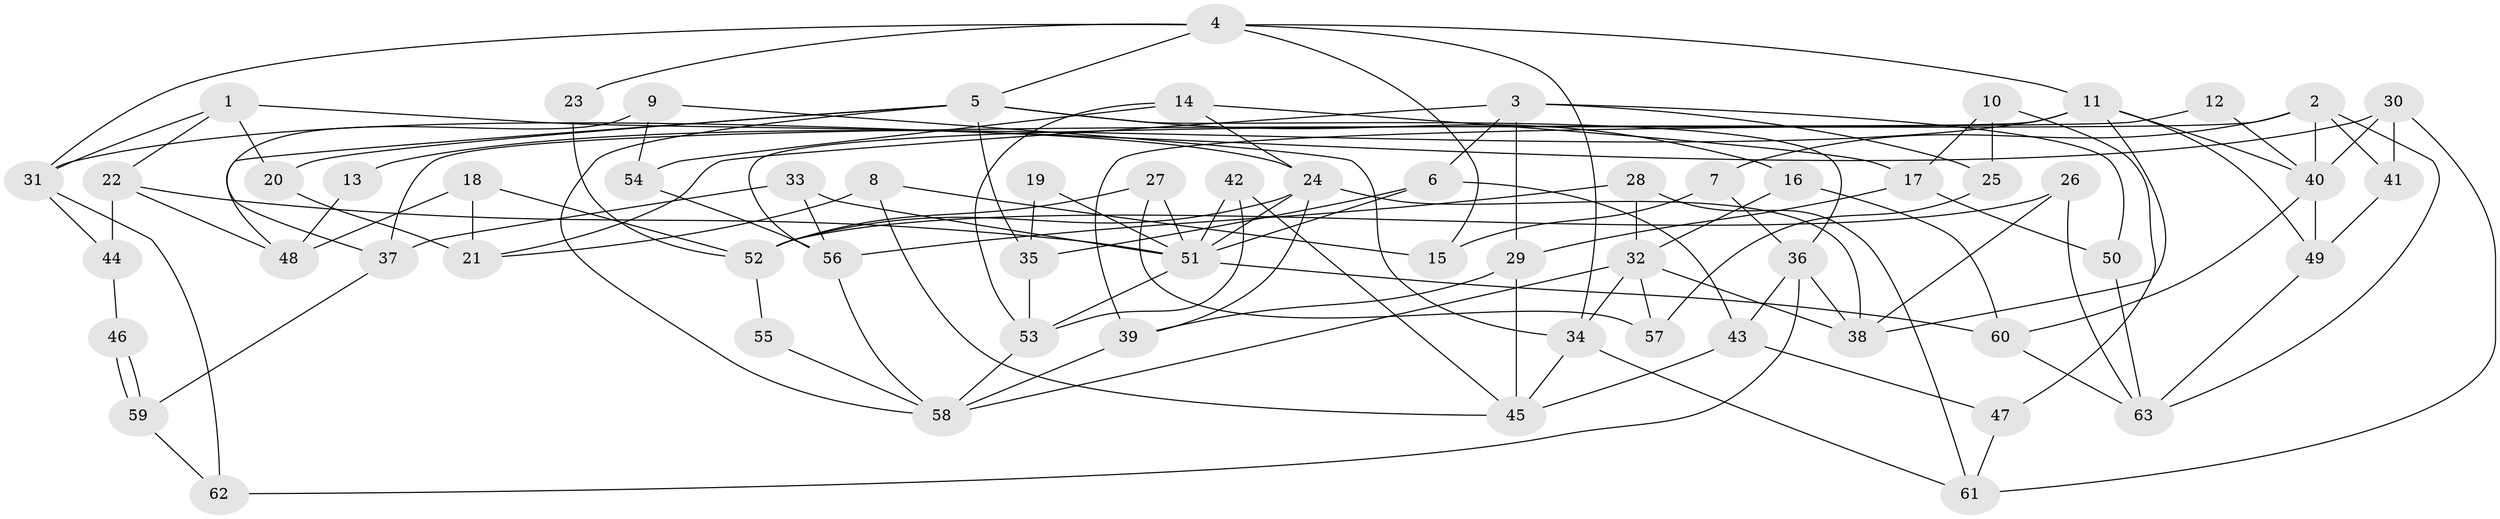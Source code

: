 // coarse degree distribution, {6: 0.24444444444444444, 7: 0.044444444444444446, 5: 0.2, 3: 0.13333333333333333, 2: 0.1111111111111111, 4: 0.2222222222222222, 9: 0.022222222222222223, 8: 0.022222222222222223}
// Generated by graph-tools (version 1.1) at 2025/37/03/04/25 23:37:14]
// undirected, 63 vertices, 126 edges
graph export_dot {
  node [color=gray90,style=filled];
  1;
  2;
  3;
  4;
  5;
  6;
  7;
  8;
  9;
  10;
  11;
  12;
  13;
  14;
  15;
  16;
  17;
  18;
  19;
  20;
  21;
  22;
  23;
  24;
  25;
  26;
  27;
  28;
  29;
  30;
  31;
  32;
  33;
  34;
  35;
  36;
  37;
  38;
  39;
  40;
  41;
  42;
  43;
  44;
  45;
  46;
  47;
  48;
  49;
  50;
  51;
  52;
  53;
  54;
  55;
  56;
  57;
  58;
  59;
  60;
  61;
  62;
  63;
  1 -- 31;
  1 -- 24;
  1 -- 20;
  1 -- 22;
  2 -- 63;
  2 -- 41;
  2 -- 7;
  2 -- 37;
  2 -- 40;
  3 -- 6;
  3 -- 29;
  3 -- 21;
  3 -- 25;
  3 -- 50;
  4 -- 5;
  4 -- 34;
  4 -- 11;
  4 -- 15;
  4 -- 23;
  4 -- 31;
  5 -- 58;
  5 -- 36;
  5 -- 16;
  5 -- 20;
  5 -- 35;
  5 -- 48;
  6 -- 51;
  6 -- 35;
  6 -- 43;
  7 -- 15;
  7 -- 36;
  8 -- 45;
  8 -- 21;
  8 -- 15;
  9 -- 34;
  9 -- 37;
  9 -- 54;
  10 -- 47;
  10 -- 17;
  10 -- 25;
  11 -- 49;
  11 -- 13;
  11 -- 38;
  11 -- 40;
  11 -- 56;
  12 -- 39;
  12 -- 40;
  13 -- 48;
  14 -- 17;
  14 -- 54;
  14 -- 24;
  14 -- 53;
  16 -- 60;
  16 -- 32;
  17 -- 29;
  17 -- 50;
  18 -- 48;
  18 -- 21;
  18 -- 52;
  19 -- 51;
  19 -- 35;
  20 -- 21;
  22 -- 51;
  22 -- 44;
  22 -- 48;
  23 -- 52;
  24 -- 52;
  24 -- 38;
  24 -- 39;
  24 -- 51;
  25 -- 57;
  26 -- 52;
  26 -- 38;
  26 -- 63;
  27 -- 57;
  27 -- 51;
  27 -- 52;
  28 -- 56;
  28 -- 32;
  28 -- 61;
  29 -- 45;
  29 -- 39;
  30 -- 40;
  30 -- 61;
  30 -- 31;
  30 -- 41;
  31 -- 44;
  31 -- 62;
  32 -- 38;
  32 -- 34;
  32 -- 57;
  32 -- 58;
  33 -- 37;
  33 -- 56;
  33 -- 51;
  34 -- 45;
  34 -- 61;
  35 -- 53;
  36 -- 38;
  36 -- 43;
  36 -- 62;
  37 -- 59;
  39 -- 58;
  40 -- 49;
  40 -- 60;
  41 -- 49;
  42 -- 51;
  42 -- 53;
  42 -- 45;
  43 -- 45;
  43 -- 47;
  44 -- 46;
  46 -- 59;
  46 -- 59;
  47 -- 61;
  49 -- 63;
  50 -- 63;
  51 -- 53;
  51 -- 60;
  52 -- 55;
  53 -- 58;
  54 -- 56;
  55 -- 58;
  56 -- 58;
  59 -- 62;
  60 -- 63;
}
